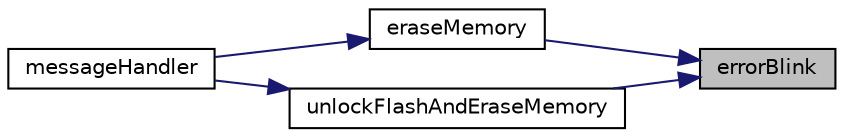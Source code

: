 digraph "errorBlink"
{
 // LATEX_PDF_SIZE
  edge [fontname="Helvetica",fontsize="10",labelfontname="Helvetica",labelfontsize="10"];
  node [fontname="Helvetica",fontsize="10",shape=record];
  rankdir="RL";
  Node1 [label="errorBlink",height=0.2,width=0.4,color="black", fillcolor="grey75", style="filled", fontcolor="black",tooltip=" "];
  Node1 -> Node2 [dir="back",color="midnightblue",fontsize="10",style="solid",fontname="Helvetica"];
  Node2 [label="eraseMemory",height=0.2,width=0.4,color="black", fillcolor="white", style="filled",URL="$bootloader_8h.html#a8a448f03b8a6548c36ba945fb6bb0051",tooltip=" "];
  Node2 -> Node3 [dir="back",color="midnightblue",fontsize="10",style="solid",fontname="Helvetica"];
  Node3 [label="messageHandler",height=0.2,width=0.4,color="black", fillcolor="white", style="filled",URL="$bootloader_8h.html#a0954d34b192341b6b3102a7f283e864b",tooltip=" "];
  Node1 -> Node4 [dir="back",color="midnightblue",fontsize="10",style="solid",fontname="Helvetica"];
  Node4 [label="unlockFlashAndEraseMemory",height=0.2,width=0.4,color="black", fillcolor="white", style="filled",URL="$bootloader_8h.html#aa5adb688bdfbc2c4c0540f6a5b4b7f5f",tooltip=" "];
  Node4 -> Node3 [dir="back",color="midnightblue",fontsize="10",style="solid",fontname="Helvetica"];
}
